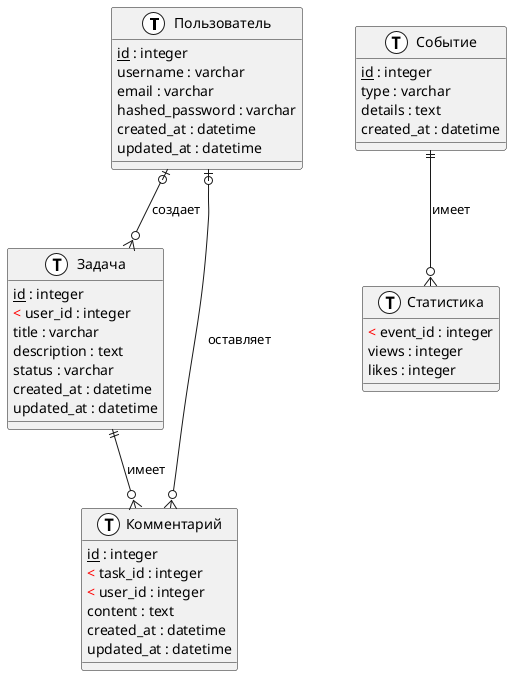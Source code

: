 plantuml
@startuml
!define Table(name,desc) entity name as "desc" << (T, white) >>
!define primary_key(x) <u>x</u>
!define foreign_key(x) <color:red><</color> x

Table(user, "Пользователь") {
    primary_key(id) : integer
    username : varchar
    email : varchar
    hashed_password : varchar
    created_at : datetime
    updated_at : datetime
}

Table(task, "Задача") {
    primary_key(id) : integer
    foreign_key(user_id) : integer
    title : varchar
    description : text
    status : varchar
    created_at : datetime
    updated_at : datetime
}

Table(comment, "Комментарий") {
    primary_key(id) : integer
    foreign_key(task_id) : integer
    foreign_key(user_id) : integer
    content : text
    created_at : datetime
    updated_at : datetime
}

Table(event, "Событие") {
    primary_key(id) : integer
    type : varchar
    details : text
    created_at : datetime
}

Table(stats, "Статистика") {
    foreign_key(event_id) : integer
    views : integer
    likes : integer
}

' Relations
user |o--o{ task : "создает"
task ||--o{ comment : "имеет"
user |o--o{ comment : "оставляет"
event ||--o{ stats : "имеет"

@enduml